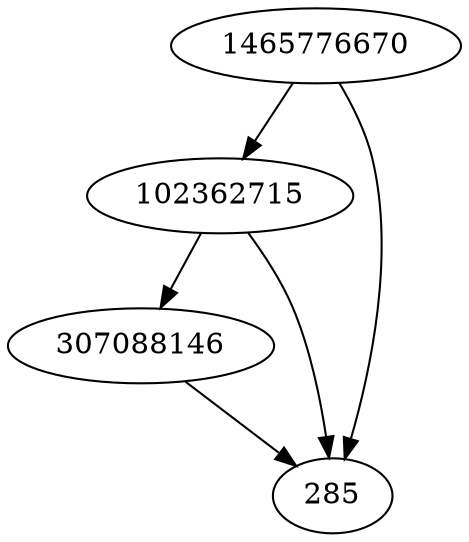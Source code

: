 strict digraph  {
307088146;
102362715;
285;
1465776670;
307088146 -> 285;
102362715 -> 285;
102362715 -> 307088146;
1465776670 -> 285;
1465776670 -> 102362715;
}
